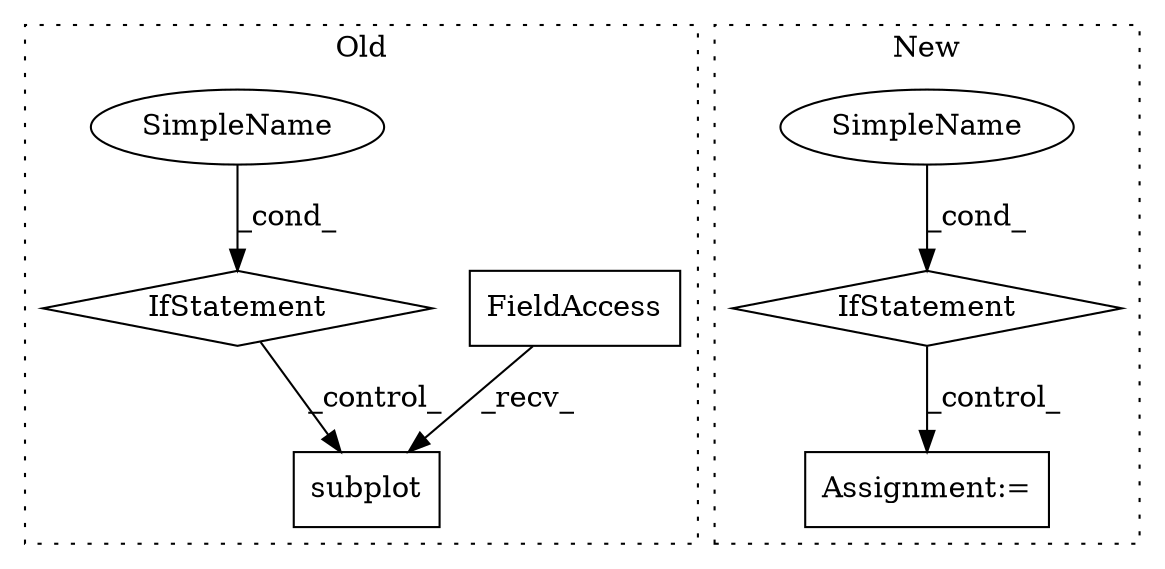 digraph G {
subgraph cluster0 {
1 [label="subplot" a="32" s="715,732" l="8,1" shape="box"];
3 [label="FieldAccess" a="22" s="697" l="10" shape="box"];
5 [label="IfStatement" a="25" s="453,491" l="4,2" shape="diamond"];
6 [label="SimpleName" a="42" s="" l="" shape="ellipse"];
label = "Old";
style="dotted";
}
subgraph cluster1 {
2 [label="IfStatement" a="25" s="477,504" l="4,2" shape="diamond"];
4 [label="Assignment:=" a="7" s="897,979" l="61,2" shape="box"];
7 [label="SimpleName" a="42" s="" l="" shape="ellipse"];
label = "New";
style="dotted";
}
2 -> 4 [label="_control_"];
3 -> 1 [label="_recv_"];
5 -> 1 [label="_control_"];
6 -> 5 [label="_cond_"];
7 -> 2 [label="_cond_"];
}